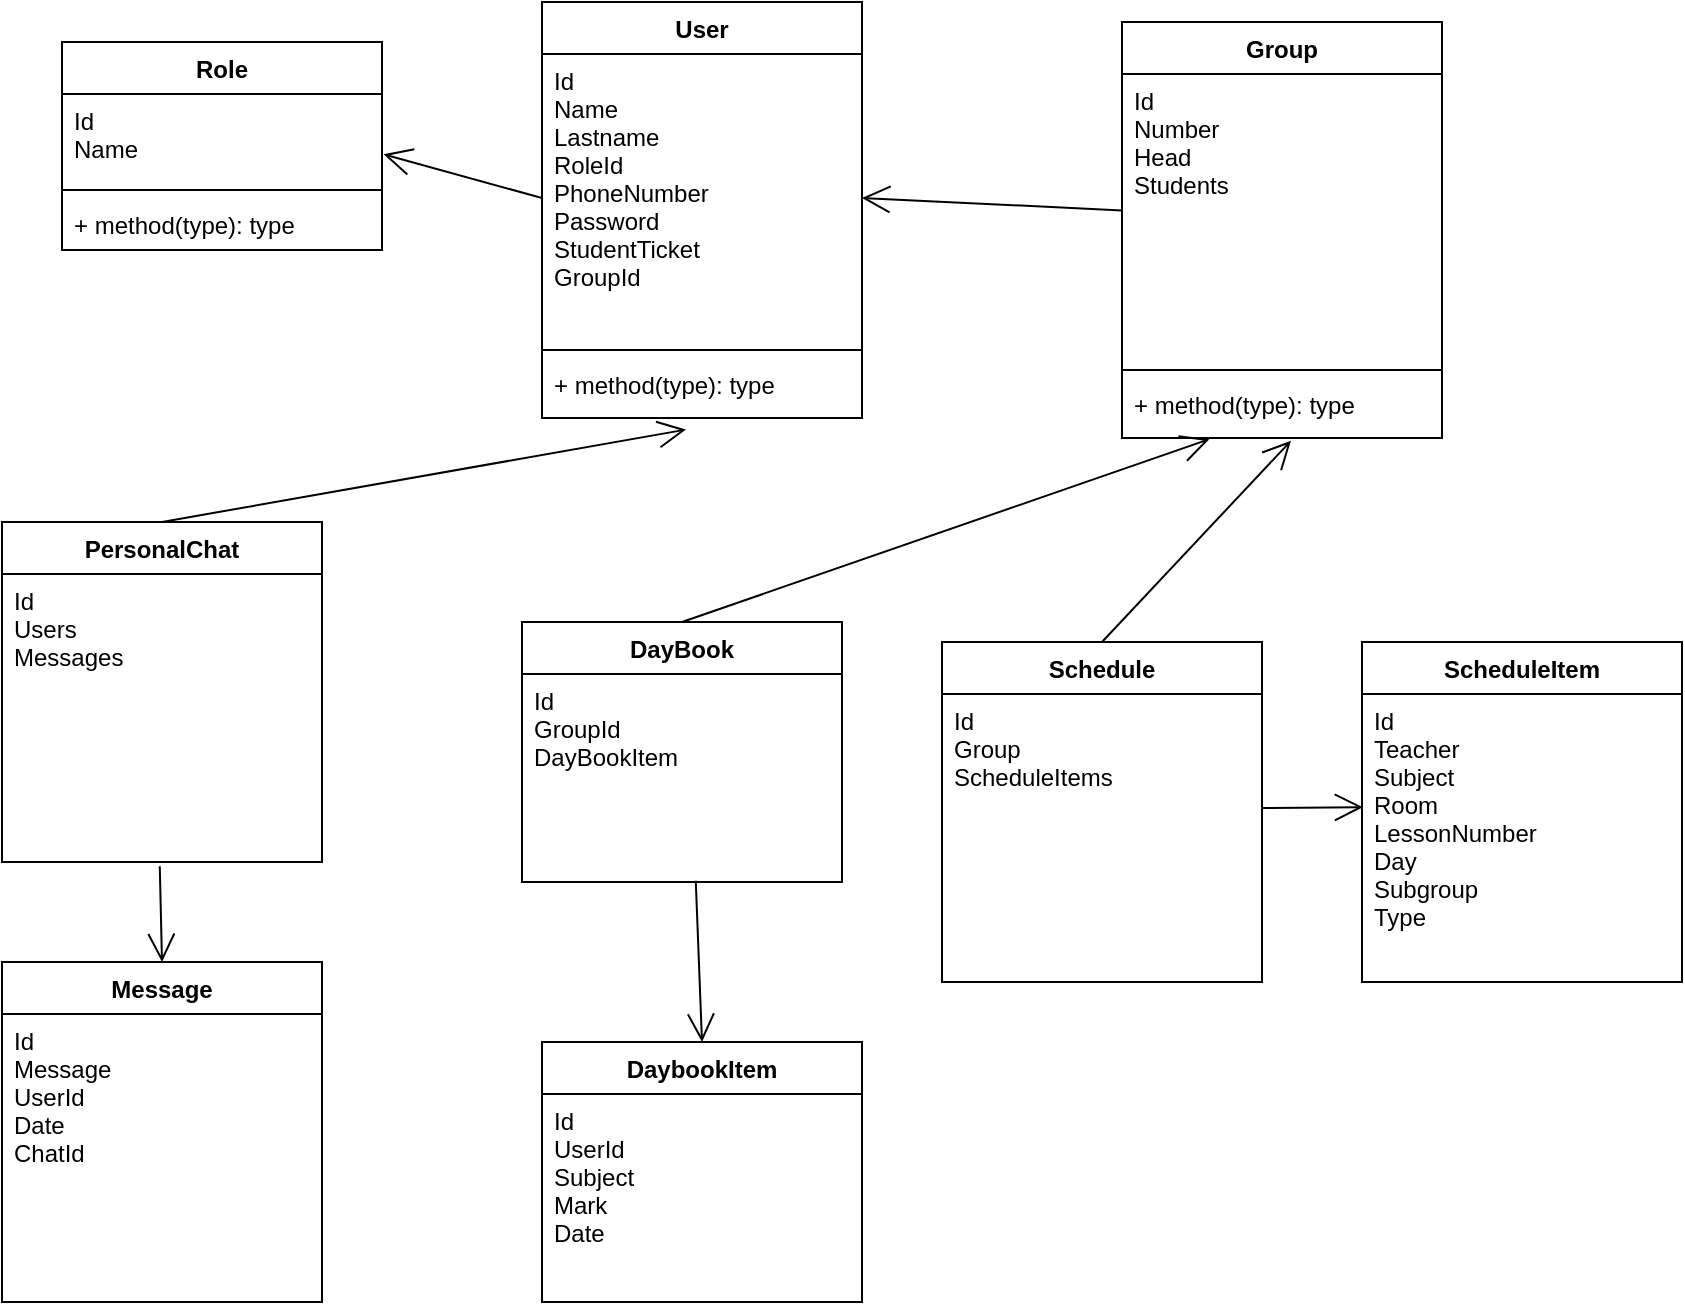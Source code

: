 <mxfile version="14.4.2" type="device"><diagram id="2v5otkumYMT37LtdxCnW" name="Page-1"><mxGraphModel dx="2128" dy="548" grid="1" gridSize="10" guides="1" tooltips="1" connect="1" arrows="1" fold="1" page="1" pageScale="1" pageWidth="850" pageHeight="1100" math="0" shadow="0"><root><mxCell id="0"/><mxCell id="1" parent="0"/><mxCell id="tqJtAy_ycDv9I3NY8xtM-1" value="User" style="swimlane;fontStyle=1;align=center;verticalAlign=top;childLayout=stackLayout;horizontal=1;startSize=26;horizontalStack=0;resizeParent=1;resizeParentMax=0;resizeLast=0;collapsible=1;marginBottom=0;" vertex="1" parent="1"><mxGeometry x="200" y="30" width="160" height="208" as="geometry"/></mxCell><mxCell id="tqJtAy_ycDv9I3NY8xtM-2" value="Id&#10;Name&#10;Lastname&#10;RoleId&#10;PhoneNumber&#10;Password&#10;StudentTicket&#10;GroupId" style="text;strokeColor=none;fillColor=none;align=left;verticalAlign=top;spacingLeft=4;spacingRight=4;overflow=hidden;rotatable=0;points=[[0,0.5],[1,0.5]];portConstraint=eastwest;" vertex="1" parent="tqJtAy_ycDv9I3NY8xtM-1"><mxGeometry y="26" width="160" height="144" as="geometry"/></mxCell><mxCell id="tqJtAy_ycDv9I3NY8xtM-3" value="" style="line;strokeWidth=1;fillColor=none;align=left;verticalAlign=middle;spacingTop=-1;spacingLeft=3;spacingRight=3;rotatable=0;labelPosition=right;points=[];portConstraint=eastwest;" vertex="1" parent="tqJtAy_ycDv9I3NY8xtM-1"><mxGeometry y="170" width="160" height="8" as="geometry"/></mxCell><mxCell id="tqJtAy_ycDv9I3NY8xtM-4" value="+ method(type): type" style="text;strokeColor=none;fillColor=none;align=left;verticalAlign=top;spacingLeft=4;spacingRight=4;overflow=hidden;rotatable=0;points=[[0,0.5],[1,0.5]];portConstraint=eastwest;" vertex="1" parent="tqJtAy_ycDv9I3NY8xtM-1"><mxGeometry y="178" width="160" height="30" as="geometry"/></mxCell><mxCell id="tqJtAy_ycDv9I3NY8xtM-5" value="Role" style="swimlane;fontStyle=1;align=center;verticalAlign=top;childLayout=stackLayout;horizontal=1;startSize=26;horizontalStack=0;resizeParent=1;resizeParentMax=0;resizeLast=0;collapsible=1;marginBottom=0;" vertex="1" parent="1"><mxGeometry x="-40" y="50" width="160" height="104" as="geometry"/></mxCell><mxCell id="tqJtAy_ycDv9I3NY8xtM-6" value="Id&#10;Name&#10;" style="text;strokeColor=none;fillColor=none;align=left;verticalAlign=top;spacingLeft=4;spacingRight=4;overflow=hidden;rotatable=0;points=[[0,0.5],[1,0.5]];portConstraint=eastwest;" vertex="1" parent="tqJtAy_ycDv9I3NY8xtM-5"><mxGeometry y="26" width="160" height="44" as="geometry"/></mxCell><mxCell id="tqJtAy_ycDv9I3NY8xtM-7" value="" style="line;strokeWidth=1;fillColor=none;align=left;verticalAlign=middle;spacingTop=-1;spacingLeft=3;spacingRight=3;rotatable=0;labelPosition=right;points=[];portConstraint=eastwest;" vertex="1" parent="tqJtAy_ycDv9I3NY8xtM-5"><mxGeometry y="70" width="160" height="8" as="geometry"/></mxCell><mxCell id="tqJtAy_ycDv9I3NY8xtM-8" value="+ method(type): type" style="text;strokeColor=none;fillColor=none;align=left;verticalAlign=top;spacingLeft=4;spacingRight=4;overflow=hidden;rotatable=0;points=[[0,0.5],[1,0.5]];portConstraint=eastwest;" vertex="1" parent="tqJtAy_ycDv9I3NY8xtM-5"><mxGeometry y="78" width="160" height="26" as="geometry"/></mxCell><mxCell id="tqJtAy_ycDv9I3NY8xtM-9" value="" style="endArrow=open;endFill=1;endSize=12;html=1;exitX=0;exitY=0.5;exitDx=0;exitDy=0;entryX=1.005;entryY=0.686;entryDx=0;entryDy=0;entryPerimeter=0;" edge="1" parent="1" source="tqJtAy_ycDv9I3NY8xtM-2" target="tqJtAy_ycDv9I3NY8xtM-6"><mxGeometry width="160" relative="1" as="geometry"><mxPoint x="-50" y="310" as="sourcePoint"/><mxPoint x="110" y="310" as="targetPoint"/></mxGeometry></mxCell><mxCell id="tqJtAy_ycDv9I3NY8xtM-10" value="Schedule" style="swimlane;fontStyle=1;align=center;verticalAlign=top;childLayout=stackLayout;horizontal=1;startSize=26;horizontalStack=0;resizeParent=1;resizeParentMax=0;resizeLast=0;collapsible=1;marginBottom=0;" vertex="1" parent="1"><mxGeometry x="400" y="350" width="160" height="170" as="geometry"/></mxCell><mxCell id="tqJtAy_ycDv9I3NY8xtM-21" value="Id&#10;Group&#10;ScheduleItems&#10;&#10;" style="text;strokeColor=none;fillColor=none;align=left;verticalAlign=top;spacingLeft=4;spacingRight=4;overflow=hidden;rotatable=0;points=[[0,0.5],[1,0.5]];portConstraint=eastwest;" vertex="1" parent="tqJtAy_ycDv9I3NY8xtM-10"><mxGeometry y="26" width="160" height="144" as="geometry"/></mxCell><mxCell id="tqJtAy_ycDv9I3NY8xtM-14" value="Group" style="swimlane;fontStyle=1;align=center;verticalAlign=top;childLayout=stackLayout;horizontal=1;startSize=26;horizontalStack=0;resizeParent=1;resizeParentMax=0;resizeLast=0;collapsible=1;marginBottom=0;" vertex="1" parent="1"><mxGeometry x="490" y="40" width="160" height="208" as="geometry"/></mxCell><mxCell id="tqJtAy_ycDv9I3NY8xtM-15" value="Id&#10;Number&#10;Head&#10;Students" style="text;strokeColor=none;fillColor=none;align=left;verticalAlign=top;spacingLeft=4;spacingRight=4;overflow=hidden;rotatable=0;points=[[0,0.5],[1,0.5]];portConstraint=eastwest;" vertex="1" parent="tqJtAy_ycDv9I3NY8xtM-14"><mxGeometry y="26" width="160" height="144" as="geometry"/></mxCell><mxCell id="tqJtAy_ycDv9I3NY8xtM-16" value="" style="line;strokeWidth=1;fillColor=none;align=left;verticalAlign=middle;spacingTop=-1;spacingLeft=3;spacingRight=3;rotatable=0;labelPosition=right;points=[];portConstraint=eastwest;" vertex="1" parent="tqJtAy_ycDv9I3NY8xtM-14"><mxGeometry y="170" width="160" height="8" as="geometry"/></mxCell><mxCell id="tqJtAy_ycDv9I3NY8xtM-17" value="+ method(type): type" style="text;strokeColor=none;fillColor=none;align=left;verticalAlign=top;spacingLeft=4;spacingRight=4;overflow=hidden;rotatable=0;points=[[0,0.5],[1,0.5]];portConstraint=eastwest;" vertex="1" parent="tqJtAy_ycDv9I3NY8xtM-14"><mxGeometry y="178" width="160" height="30" as="geometry"/></mxCell><mxCell id="tqJtAy_ycDv9I3NY8xtM-18" value="" style="endArrow=open;endFill=1;endSize=12;html=1;entryX=1;entryY=0.5;entryDx=0;entryDy=0;" edge="1" parent="1" source="tqJtAy_ycDv9I3NY8xtM-15" target="tqJtAy_ycDv9I3NY8xtM-2"><mxGeometry width="160" relative="1" as="geometry"><mxPoint x="-10" y="420" as="sourcePoint"/><mxPoint x="150" y="420" as="targetPoint"/></mxGeometry></mxCell><mxCell id="tqJtAy_ycDv9I3NY8xtM-19" value="" style="endArrow=open;endFill=1;endSize=12;html=1;entryX=0.528;entryY=1.047;entryDx=0;entryDy=0;entryPerimeter=0;exitX=0.5;exitY=0;exitDx=0;exitDy=0;" edge="1" parent="1" source="tqJtAy_ycDv9I3NY8xtM-10" target="tqJtAy_ycDv9I3NY8xtM-17"><mxGeometry width="160" relative="1" as="geometry"><mxPoint x="410" y="640" as="sourcePoint"/><mxPoint x="570" y="640" as="targetPoint"/></mxGeometry></mxCell><mxCell id="tqJtAy_ycDv9I3NY8xtM-22" value="ScheduleItem" style="swimlane;fontStyle=1;align=center;verticalAlign=top;childLayout=stackLayout;horizontal=1;startSize=26;horizontalStack=0;resizeParent=1;resizeParentMax=0;resizeLast=0;collapsible=1;marginBottom=0;" vertex="1" parent="1"><mxGeometry x="610" y="350" width="160" height="170" as="geometry"/></mxCell><mxCell id="tqJtAy_ycDv9I3NY8xtM-23" value="Id&#10;Teacher&#10;Subject&#10;Room&#10;LessonNumber&#10;Day&#10;Subgroup&#10;Type" style="text;strokeColor=none;fillColor=none;align=left;verticalAlign=top;spacingLeft=4;spacingRight=4;overflow=hidden;rotatable=0;points=[[0,0.5],[1,0.5]];portConstraint=eastwest;" vertex="1" parent="tqJtAy_ycDv9I3NY8xtM-22"><mxGeometry y="26" width="160" height="144" as="geometry"/></mxCell><mxCell id="tqJtAy_ycDv9I3NY8xtM-24" value="" style="endArrow=open;endFill=1;endSize=12;html=1;entryX=0.003;entryY=0.393;entryDx=0;entryDy=0;entryPerimeter=0;" edge="1" parent="1" target="tqJtAy_ycDv9I3NY8xtM-23"><mxGeometry width="160" relative="1" as="geometry"><mxPoint x="560" y="433" as="sourcePoint"/><mxPoint x="320" y="410" as="targetPoint"/></mxGeometry></mxCell><mxCell id="tqJtAy_ycDv9I3NY8xtM-26" value="PersonalChat" style="swimlane;fontStyle=1;align=center;verticalAlign=top;childLayout=stackLayout;horizontal=1;startSize=26;horizontalStack=0;resizeParent=1;resizeParentMax=0;resizeLast=0;collapsible=1;marginBottom=0;" vertex="1" parent="1"><mxGeometry x="-70" y="290" width="160" height="170" as="geometry"/></mxCell><mxCell id="tqJtAy_ycDv9I3NY8xtM-30" value="Id&#10;Users&#10;Messages" style="text;strokeColor=none;fillColor=none;align=left;verticalAlign=top;spacingLeft=4;spacingRight=4;overflow=hidden;rotatable=0;points=[[0,0.5],[1,0.5]];portConstraint=eastwest;" vertex="1" parent="tqJtAy_ycDv9I3NY8xtM-26"><mxGeometry y="26" width="160" height="144" as="geometry"/></mxCell><mxCell id="tqJtAy_ycDv9I3NY8xtM-31" value="" style="endArrow=open;endFill=1;endSize=12;html=1;entryX=0.45;entryY=1.193;entryDx=0;entryDy=0;entryPerimeter=0;exitX=0.5;exitY=0;exitDx=0;exitDy=0;" edge="1" parent="1" source="tqJtAy_ycDv9I3NY8xtM-26" target="tqJtAy_ycDv9I3NY8xtM-4"><mxGeometry width="160" relative="1" as="geometry"><mxPoint x="-20" y="290" as="sourcePoint"/><mxPoint x="140" y="290" as="targetPoint"/></mxGeometry></mxCell><mxCell id="tqJtAy_ycDv9I3NY8xtM-34" value="Message" style="swimlane;fontStyle=1;align=center;verticalAlign=top;childLayout=stackLayout;horizontal=1;startSize=26;horizontalStack=0;resizeParent=1;resizeParentMax=0;resizeLast=0;collapsible=1;marginBottom=0;" vertex="1" parent="1"><mxGeometry x="-70" y="510" width="160" height="170" as="geometry"/></mxCell><mxCell id="tqJtAy_ycDv9I3NY8xtM-35" value="Id&#10;Message&#10;UserId&#10;Date&#10;ChatId" style="text;strokeColor=none;fillColor=none;align=left;verticalAlign=top;spacingLeft=4;spacingRight=4;overflow=hidden;rotatable=0;points=[[0,0.5],[1,0.5]];portConstraint=eastwest;" vertex="1" parent="tqJtAy_ycDv9I3NY8xtM-34"><mxGeometry y="26" width="160" height="144" as="geometry"/></mxCell><mxCell id="tqJtAy_ycDv9I3NY8xtM-36" value="" style="endArrow=open;endFill=1;endSize=12;html=1;entryX=0.5;entryY=0;entryDx=0;entryDy=0;exitX=0.493;exitY=1.015;exitDx=0;exitDy=0;exitPerimeter=0;" edge="1" parent="1" source="tqJtAy_ycDv9I3NY8xtM-30" target="tqJtAy_ycDv9I3NY8xtM-34"><mxGeometry width="160" relative="1" as="geometry"><mxPoint x="20" y="300" as="sourcePoint"/><mxPoint x="82" y="193.79" as="targetPoint"/></mxGeometry></mxCell><mxCell id="tqJtAy_ycDv9I3NY8xtM-41" value="DayBook" style="swimlane;fontStyle=1;align=center;verticalAlign=top;childLayout=stackLayout;horizontal=1;startSize=26;horizontalStack=0;resizeParent=1;resizeParentMax=0;resizeLast=0;collapsible=1;marginBottom=0;" vertex="1" parent="1"><mxGeometry x="190" y="340" width="160" height="130" as="geometry"/></mxCell><mxCell id="tqJtAy_ycDv9I3NY8xtM-42" value="Id&#10;GroupId&#10;DayBookItem" style="text;strokeColor=none;fillColor=none;align=left;verticalAlign=top;spacingLeft=4;spacingRight=4;overflow=hidden;rotatable=0;points=[[0,0.5],[1,0.5]];portConstraint=eastwest;" vertex="1" parent="tqJtAy_ycDv9I3NY8xtM-41"><mxGeometry y="26" width="160" height="104" as="geometry"/></mxCell><mxCell id="tqJtAy_ycDv9I3NY8xtM-45" value="DaybookItem" style="swimlane;fontStyle=1;align=center;verticalAlign=top;childLayout=stackLayout;horizontal=1;startSize=26;horizontalStack=0;resizeParent=1;resizeParentMax=0;resizeLast=0;collapsible=1;marginBottom=0;" vertex="1" parent="1"><mxGeometry x="200" y="550" width="160" height="130" as="geometry"/></mxCell><mxCell id="tqJtAy_ycDv9I3NY8xtM-46" value="Id&#10;UserId&#10;Subject&#10;Mark&#10;Date" style="text;strokeColor=none;fillColor=none;align=left;verticalAlign=top;spacingLeft=4;spacingRight=4;overflow=hidden;rotatable=0;points=[[0,0.5],[1,0.5]];portConstraint=eastwest;" vertex="1" parent="tqJtAy_ycDv9I3NY8xtM-45"><mxGeometry y="26" width="160" height="104" as="geometry"/></mxCell><mxCell id="tqJtAy_ycDv9I3NY8xtM-47" value="" style="endArrow=open;endFill=1;endSize=12;html=1;exitX=0.543;exitY=0.994;exitDx=0;exitDy=0;entryX=0.5;entryY=0;entryDx=0;entryDy=0;exitPerimeter=0;" edge="1" parent="1" source="tqJtAy_ycDv9I3NY8xtM-42" target="tqJtAy_ycDv9I3NY8xtM-45"><mxGeometry width="160" relative="1" as="geometry"><mxPoint x="60" y="380" as="sourcePoint"/><mxPoint x="220" y="380" as="targetPoint"/></mxGeometry></mxCell><mxCell id="tqJtAy_ycDv9I3NY8xtM-48" value="" style="endArrow=open;endFill=1;endSize=12;html=1;exitX=0.5;exitY=0;exitDx=0;exitDy=0;entryX=0.273;entryY=1.02;entryDx=0;entryDy=0;entryPerimeter=0;" edge="1" parent="1" source="tqJtAy_ycDv9I3NY8xtM-41" target="tqJtAy_ycDv9I3NY8xtM-17"><mxGeometry width="160" relative="1" as="geometry"><mxPoint x="330" y="300" as="sourcePoint"/><mxPoint x="490" y="300" as="targetPoint"/></mxGeometry></mxCell></root></mxGraphModel></diagram></mxfile>